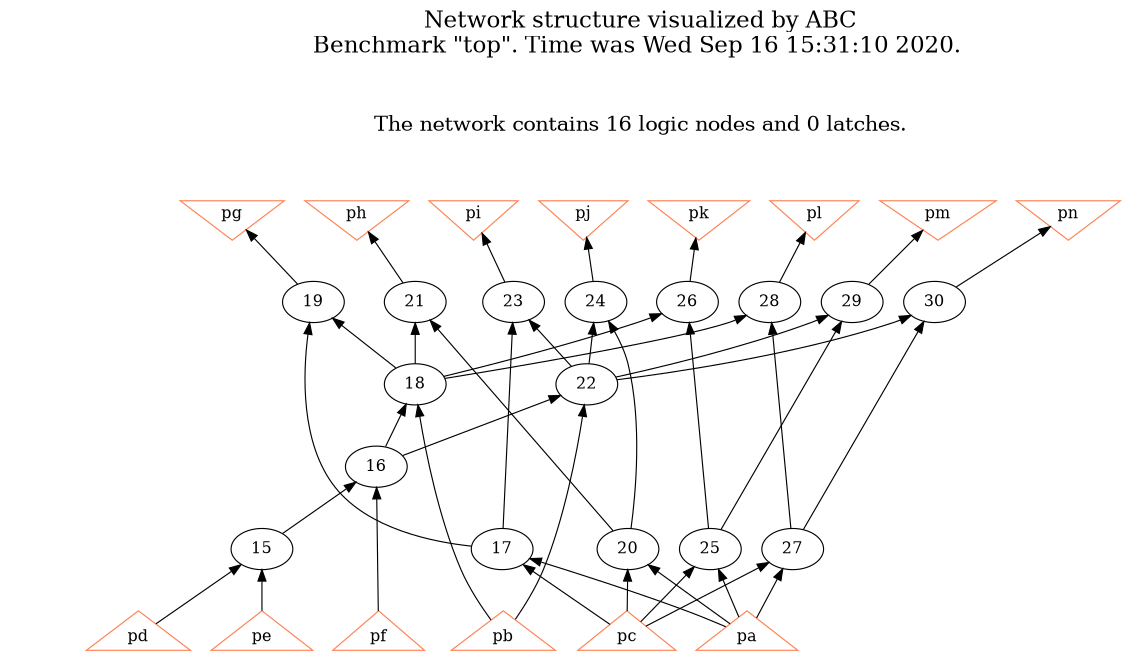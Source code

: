 # Network structure generated by ABC

digraph network {
size = "7.5,10";
center = true;
edge [dir = back];

{
  node [shape = plaintext];
  edge [style = invis];
  LevelTitle1 [label=""];
  LevelTitle2 [label=""];
  Level5 [label = ""];
  Level4 [label = ""];
  Level3 [label = ""];
  Level2 [label = ""];
  Level1 [label = ""];
  Level0 [label = ""];
  LevelTitle1 ->  LevelTitle2 ->  Level5 ->  Level4 ->  Level3 ->  Level2 ->  Level1 ->  Level0;
}

{
  rank = same;
  LevelTitle1;
  title1 [shape=plaintext,
          fontsize=20,
          fontname = "Times-Roman",
          label="Network structure visualized by ABC\nBenchmark \"top\". Time was Wed Sep 16 15:31:10 2020. "
         ];
}

{
  rank = same;
  LevelTitle2;
  title2 [shape=plaintext,
          fontsize=18,
          fontname = "Times-Roman",
          label="The network contains 16 logic nodes and 0 latches.\n"
         ];
}

{
  rank = same;
  Level5;
  Node7 [label = "pg", shape = invtriangle, color = coral, fillcolor = coral];
  Node8 [label = "ph", shape = invtriangle, color = coral, fillcolor = coral];
  Node9 [label = "pi", shape = invtriangle, color = coral, fillcolor = coral];
  Node10 [label = "pj", shape = invtriangle, color = coral, fillcolor = coral];
  Node11 [label = "pk", shape = invtriangle, color = coral, fillcolor = coral];
  Node12 [label = "pl", shape = invtriangle, color = coral, fillcolor = coral];
  Node13 [label = "pm", shape = invtriangle, color = coral, fillcolor = coral];
  Node14 [label = "pn", shape = invtriangle, color = coral, fillcolor = coral];
}

{
  rank = same;
  Level4;
  Node19 [label = "19\n", shape = ellipse];
  Node21 [label = "21\n", shape = ellipse];
  Node23 [label = "23\n", shape = ellipse];
  Node24 [label = "24\n", shape = ellipse];
  Node26 [label = "26\n", shape = ellipse];
  Node28 [label = "28\n", shape = ellipse];
  Node29 [label = "29\n", shape = ellipse];
  Node30 [label = "30\n", shape = ellipse];
}

{
  rank = same;
  Level3;
  Node18 [label = "18\n", shape = ellipse];
  Node22 [label = "22\n", shape = ellipse];
}

{
  rank = same;
  Level2;
  Node16 [label = "16\n", shape = ellipse];
}

{
  rank = same;
  Level1;
  Node15 [label = "15\n", shape = ellipse];
  Node17 [label = "17\n", shape = ellipse];
  Node20 [label = "20\n", shape = ellipse];
  Node25 [label = "25\n", shape = ellipse];
  Node27 [label = "27\n", shape = ellipse];
}

{
  rank = same;
  Level0;
  Node1 [label = "pa", shape = triangle, color = coral, fillcolor = coral];
  Node2 [label = "pb", shape = triangle, color = coral, fillcolor = coral];
  Node3 [label = "pc", shape = triangle, color = coral, fillcolor = coral];
  Node4 [label = "pd", shape = triangle, color = coral, fillcolor = coral];
  Node5 [label = "pe", shape = triangle, color = coral, fillcolor = coral];
  Node6 [label = "pf", shape = triangle, color = coral, fillcolor = coral];
}

title1 -> title2 [style = invis];
title2 -> Node7 [style = invis];
title2 -> Node8 [style = invis];
title2 -> Node9 [style = invis];
title2 -> Node10 [style = invis];
title2 -> Node11 [style = invis];
title2 -> Node12 [style = invis];
title2 -> Node13 [style = invis];
title2 -> Node14 [style = invis];
Node7 -> Node8 [style = invis];
Node8 -> Node9 [style = invis];
Node9 -> Node10 [style = invis];
Node10 -> Node11 [style = invis];
Node11 -> Node12 [style = invis];
Node12 -> Node13 [style = invis];
Node13 -> Node14 [style = invis];
Node7 -> Node19 [style = solid];
Node8 -> Node21 [style = solid];
Node9 -> Node23 [style = solid];
Node10 -> Node24 [style = solid];
Node11 -> Node26 [style = solid];
Node12 -> Node28 [style = solid];
Node13 -> Node29 [style = solid];
Node14 -> Node30 [style = solid];
Node15 -> Node4 [style = solid];
Node15 -> Node5 [style = solid];
Node16 -> Node6 [style = solid];
Node16 -> Node15 [style = solid];
Node17 -> Node1 [style = solid];
Node17 -> Node3 [style = solid];
Node18 -> Node2 [style = solid];
Node18 -> Node16 [style = solid];
Node19 -> Node17 [style = solid];
Node19 -> Node18 [style = solid];
Node20 -> Node1 [style = solid];
Node20 -> Node3 [style = solid];
Node21 -> Node18 [style = solid];
Node21 -> Node20 [style = solid];
Node22 -> Node2 [style = solid];
Node22 -> Node16 [style = solid];
Node23 -> Node17 [style = solid];
Node23 -> Node22 [style = solid];
Node24 -> Node20 [style = solid];
Node24 -> Node22 [style = solid];
Node25 -> Node1 [style = solid];
Node25 -> Node3 [style = solid];
Node26 -> Node18 [style = solid];
Node26 -> Node25 [style = solid];
Node27 -> Node1 [style = solid];
Node27 -> Node3 [style = solid];
Node28 -> Node18 [style = solid];
Node28 -> Node27 [style = solid];
Node29 -> Node22 [style = solid];
Node29 -> Node25 [style = solid];
Node30 -> Node22 [style = solid];
Node30 -> Node27 [style = solid];
}


